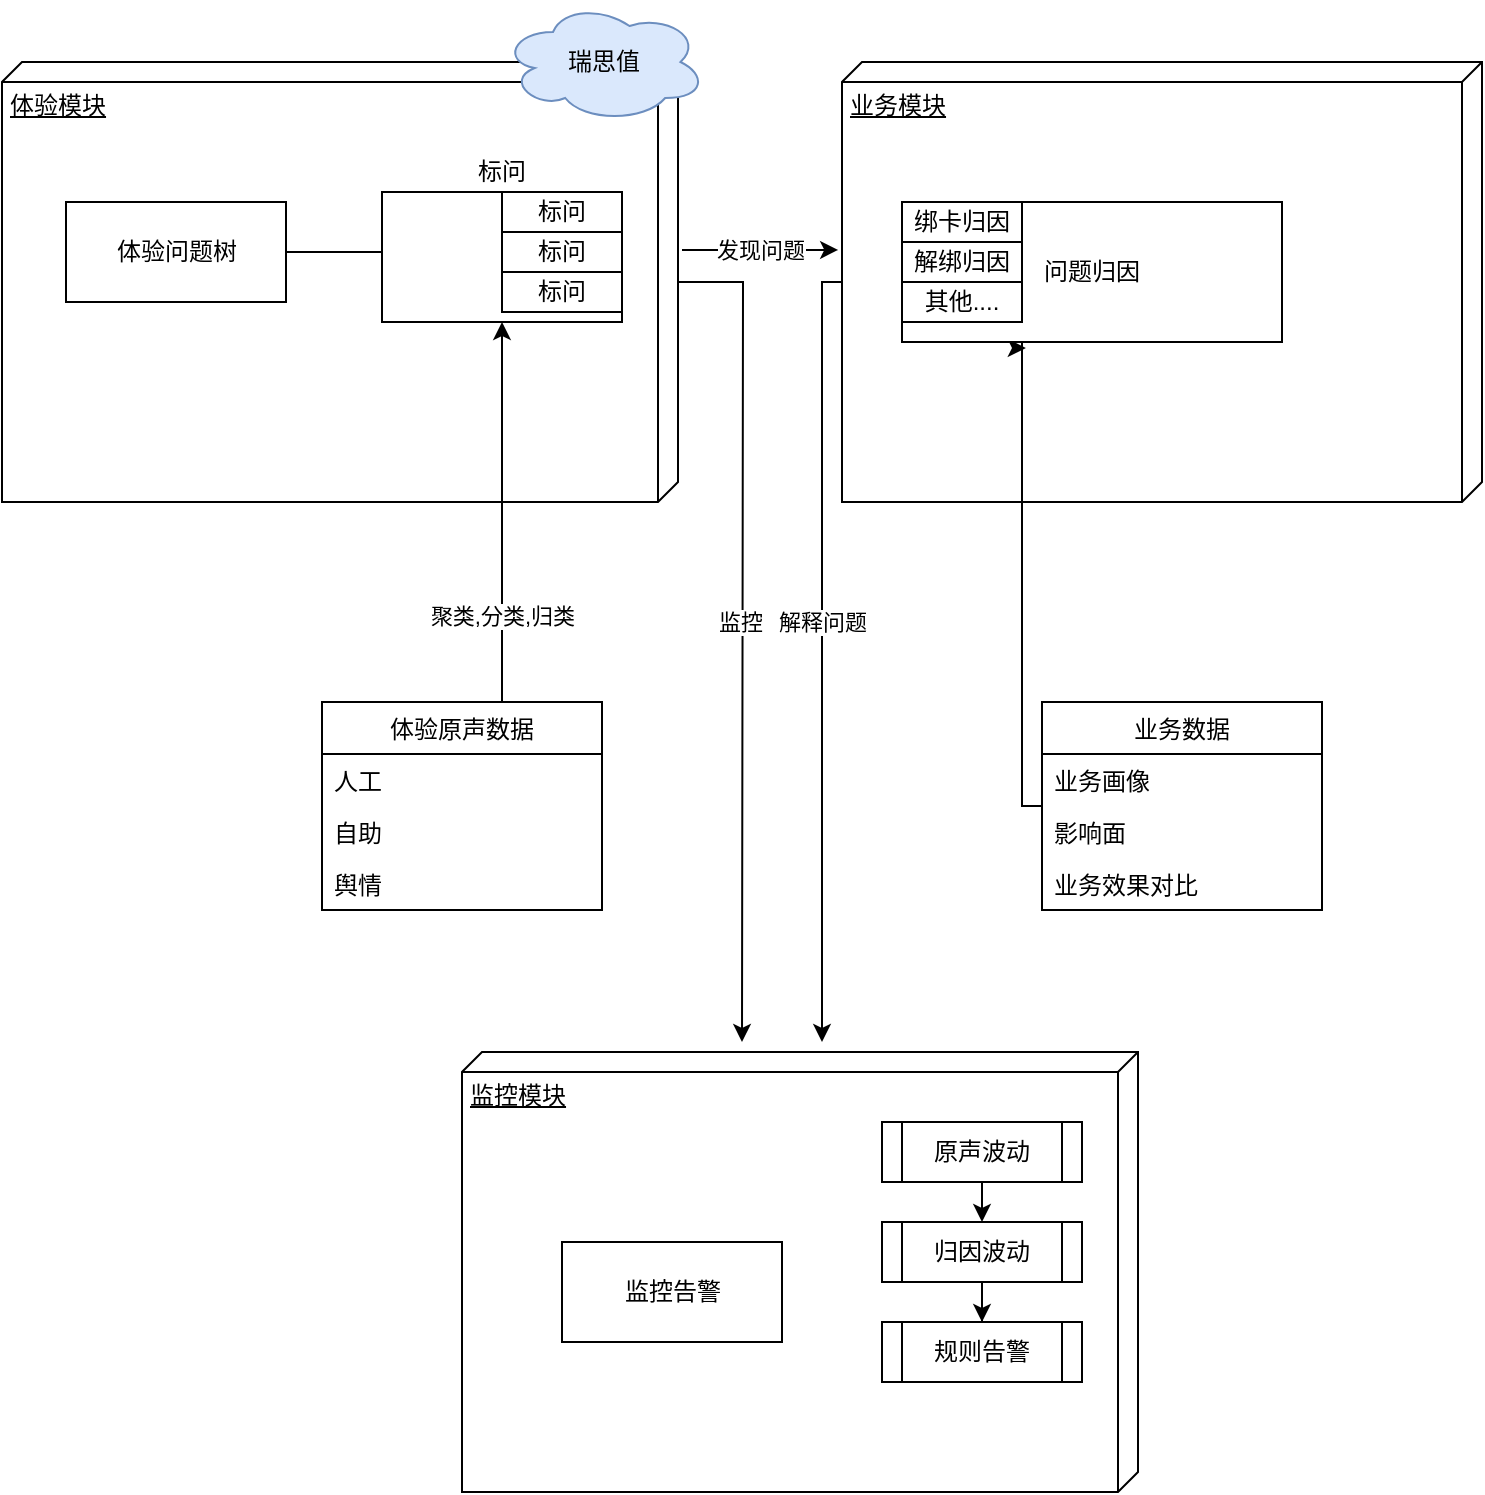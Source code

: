 <mxfile version="14.9.8" type="github">
  <diagram name="Page-1" id="5f0bae14-7c28-e335-631c-24af17079c00">
    <mxGraphModel dx="1554" dy="912" grid="1" gridSize="10" guides="1" tooltips="1" connect="1" arrows="1" fold="1" page="1" pageScale="1" pageWidth="1100" pageHeight="850" background="none" math="0" shadow="0">
      <root>
        <mxCell id="0" />
        <mxCell id="1" parent="0" />
        <mxCell id="YD3XtsnWeHTh5TW_9rF6-35" style="edgeStyle=orthogonalEdgeStyle;rounded=0;orthogonalLoop=1;jettySize=auto;html=1;" parent="1" source="39150e848f15840c-1" edge="1">
          <mxGeometry relative="1" as="geometry">
            <mxPoint x="490" y="560" as="targetPoint" />
          </mxGeometry>
        </mxCell>
        <mxCell id="YD3XtsnWeHTh5TW_9rF6-37" value="监控" style="edgeLabel;html=1;align=center;verticalAlign=middle;resizable=0;points=[];" parent="YD3XtsnWeHTh5TW_9rF6-35" vertex="1" connectable="0">
          <mxGeometry x="-0.019" y="-2" relative="1" as="geometry">
            <mxPoint as="offset" />
          </mxGeometry>
        </mxCell>
        <mxCell id="39150e848f15840c-1" value="体验模块" style="verticalAlign=top;align=left;spacingTop=8;spacingLeft=2;spacingRight=12;shape=cube;size=10;direction=south;fontStyle=4;html=1;rounded=0;shadow=0;comic=0;labelBackgroundColor=none;strokeWidth=1;fontFamily=Verdana;fontSize=12" parent="1" vertex="1">
          <mxGeometry x="120" y="70" width="338" height="220" as="geometry" />
        </mxCell>
        <mxCell id="YD3XtsnWeHTh5TW_9rF6-32" style="edgeStyle=orthogonalEdgeStyle;rounded=0;orthogonalLoop=1;jettySize=auto;html=1;exitX=0.595;exitY=0.997;exitDx=0;exitDy=0;exitPerimeter=0;" parent="1" source="39150e848f15840c-2" edge="1">
          <mxGeometry relative="1" as="geometry">
            <mxPoint x="535" y="200" as="sourcePoint" />
            <mxPoint x="530" y="560" as="targetPoint" />
            <Array as="points">
              <mxPoint x="541" y="180" />
              <mxPoint x="530" y="180" />
            </Array>
          </mxGeometry>
        </mxCell>
        <mxCell id="YD3XtsnWeHTh5TW_9rF6-34" value="解释问题" style="edgeLabel;html=1;align=center;verticalAlign=middle;resizable=0;points=[];" parent="YD3XtsnWeHTh5TW_9rF6-32" vertex="1" connectable="0">
          <mxGeometry x="-0.16" relative="1" as="geometry">
            <mxPoint y="29" as="offset" />
          </mxGeometry>
        </mxCell>
        <mxCell id="39150e848f15840c-2" value="业务模块&lt;br&gt;" style="verticalAlign=top;align=left;spacingTop=8;spacingLeft=2;spacingRight=12;shape=cube;size=10;direction=south;fontStyle=4;html=1;rounded=0;shadow=0;comic=0;labelBackgroundColor=none;strokeWidth=1;fontFamily=Verdana;fontSize=12" parent="1" vertex="1">
          <mxGeometry x="540" y="70" width="320" height="220" as="geometry" />
        </mxCell>
        <mxCell id="YD3XtsnWeHTh5TW_9rF6-1" style="edgeStyle=orthogonalEdgeStyle;rounded=0;orthogonalLoop=1;jettySize=auto;html=1;exitX=1;exitY=0.5;exitDx=0;exitDy=0;entryX=0.15;entryY=0.5;entryDx=0;entryDy=0;entryPerimeter=0;" parent="1" source="39150e848f15840c-4" edge="1">
          <mxGeometry relative="1" as="geometry">
            <mxPoint x="328" y="165" as="targetPoint" />
          </mxGeometry>
        </mxCell>
        <mxCell id="39150e848f15840c-4" value="体验问题树" style="html=1;rounded=0;shadow=0;comic=0;labelBackgroundColor=none;strokeWidth=1;fontFamily=Verdana;fontSize=12;align=center;" parent="1" vertex="1">
          <mxGeometry x="152" y="140" width="110" height="50" as="geometry" />
        </mxCell>
        <mxCell id="39150e848f15840c-13" style="edgeStyle=elbowEdgeStyle;rounded=0;html=1;labelBackgroundColor=none;startArrow=none;startFill=0;startSize=8;endArrow=none;endFill=0;endSize=16;fontFamily=Verdana;fontSize=12;" parent="1" edge="1">
          <mxGeometry relative="1" as="geometry">
            <mxPoint x="630" y="230" as="sourcePoint" />
            <mxPoint x="630" y="195" as="targetPoint" />
          </mxGeometry>
        </mxCell>
        <mxCell id="YD3XtsnWeHTh5TW_9rF6-2" value="" style="rounded=0;whiteSpace=wrap;html=1;" parent="1" vertex="1">
          <mxGeometry x="310" y="135" width="120" height="65" as="geometry" />
        </mxCell>
        <mxCell id="YD3XtsnWeHTh5TW_9rF6-3" value="标问" style="text;html=1;strokeColor=none;fillColor=none;align=center;verticalAlign=middle;whiteSpace=wrap;rounded=0;" parent="1" vertex="1">
          <mxGeometry x="350" y="115" width="40" height="20" as="geometry" />
        </mxCell>
        <mxCell id="YD3XtsnWeHTh5TW_9rF6-4" value="标问" style="rounded=0;whiteSpace=wrap;html=1;" parent="1" vertex="1">
          <mxGeometry x="370" y="135" width="60" height="20" as="geometry" />
        </mxCell>
        <mxCell id="YD3XtsnWeHTh5TW_9rF6-5" value="标问" style="rounded=0;whiteSpace=wrap;html=1;" parent="1" vertex="1">
          <mxGeometry x="370" y="155" width="60" height="20" as="geometry" />
        </mxCell>
        <mxCell id="YD3XtsnWeHTh5TW_9rF6-6" value="标问" style="rounded=0;whiteSpace=wrap;html=1;" parent="1" vertex="1">
          <mxGeometry x="370" y="175" width="60" height="20" as="geometry" />
        </mxCell>
        <mxCell id="YD3XtsnWeHTh5TW_9rF6-11" style="edgeStyle=orthogonalEdgeStyle;rounded=0;orthogonalLoop=1;jettySize=auto;html=1;entryX=0.5;entryY=1;entryDx=0;entryDy=0;" parent="1" source="YD3XtsnWeHTh5TW_9rF6-7" target="YD3XtsnWeHTh5TW_9rF6-2" edge="1">
          <mxGeometry relative="1" as="geometry">
            <Array as="points">
              <mxPoint x="370" y="310" />
              <mxPoint x="370" y="310" />
            </Array>
          </mxGeometry>
        </mxCell>
        <mxCell id="YD3XtsnWeHTh5TW_9rF6-26" value="聚类,分类,归类" style="edgeLabel;html=1;align=center;verticalAlign=middle;resizable=0;points=[];" parent="YD3XtsnWeHTh5TW_9rF6-11" vertex="1" connectable="0">
          <mxGeometry x="-0.333" y="3" relative="1" as="geometry">
            <mxPoint x="3" y="20" as="offset" />
          </mxGeometry>
        </mxCell>
        <mxCell id="YD3XtsnWeHTh5TW_9rF6-7" value="体验原声数据" style="swimlane;fontStyle=0;childLayout=stackLayout;horizontal=1;startSize=26;horizontalStack=0;resizeParent=1;resizeParentMax=0;resizeLast=0;collapsible=1;marginBottom=0;" parent="1" vertex="1">
          <mxGeometry x="280" y="390" width="140" height="104" as="geometry" />
        </mxCell>
        <mxCell id="YD3XtsnWeHTh5TW_9rF6-8" value="人工" style="text;strokeColor=none;fillColor=none;align=left;verticalAlign=top;spacingLeft=4;spacingRight=4;overflow=hidden;rotatable=0;points=[[0,0.5],[1,0.5]];portConstraint=eastwest;" parent="YD3XtsnWeHTh5TW_9rF6-7" vertex="1">
          <mxGeometry y="26" width="140" height="26" as="geometry" />
        </mxCell>
        <mxCell id="YD3XtsnWeHTh5TW_9rF6-9" value="自助" style="text;strokeColor=none;fillColor=none;align=left;verticalAlign=top;spacingLeft=4;spacingRight=4;overflow=hidden;rotatable=0;points=[[0,0.5],[1,0.5]];portConstraint=eastwest;" parent="YD3XtsnWeHTh5TW_9rF6-7" vertex="1">
          <mxGeometry y="52" width="140" height="26" as="geometry" />
        </mxCell>
        <mxCell id="YD3XtsnWeHTh5TW_9rF6-10" value="舆情" style="text;strokeColor=none;fillColor=none;align=left;verticalAlign=top;spacingLeft=4;spacingRight=4;overflow=hidden;rotatable=0;points=[[0,0.5],[1,0.5]];portConstraint=eastwest;" parent="YD3XtsnWeHTh5TW_9rF6-7" vertex="1">
          <mxGeometry y="78" width="140" height="26" as="geometry" />
        </mxCell>
        <mxCell id="YD3XtsnWeHTh5TW_9rF6-16" style="edgeStyle=orthogonalEdgeStyle;rounded=0;orthogonalLoop=1;jettySize=auto;html=1;entryX=0.326;entryY=1.043;entryDx=0;entryDy=0;entryPerimeter=0;" parent="1" source="YD3XtsnWeHTh5TW_9rF6-12" target="YD3XtsnWeHTh5TW_9rF6-21" edge="1">
          <mxGeometry relative="1" as="geometry">
            <mxPoint x="630" y="200" as="targetPoint" />
            <Array as="points">
              <mxPoint x="630" y="442" />
              <mxPoint x="630" y="213" />
            </Array>
          </mxGeometry>
        </mxCell>
        <mxCell id="YD3XtsnWeHTh5TW_9rF6-12" value="业务数据" style="swimlane;fontStyle=0;childLayout=stackLayout;horizontal=1;startSize=26;horizontalStack=0;resizeParent=1;resizeParentMax=0;resizeLast=0;collapsible=1;marginBottom=0;" parent="1" vertex="1">
          <mxGeometry x="640" y="390" width="140" height="104" as="geometry" />
        </mxCell>
        <mxCell id="YD3XtsnWeHTh5TW_9rF6-13" value="业务画像" style="text;strokeColor=none;fillColor=none;align=left;verticalAlign=top;spacingLeft=4;spacingRight=4;overflow=hidden;rotatable=0;points=[[0,0.5],[1,0.5]];portConstraint=eastwest;" parent="YD3XtsnWeHTh5TW_9rF6-12" vertex="1">
          <mxGeometry y="26" width="140" height="26" as="geometry" />
        </mxCell>
        <mxCell id="YD3XtsnWeHTh5TW_9rF6-14" value="影响面" style="text;strokeColor=none;fillColor=none;align=left;verticalAlign=top;spacingLeft=4;spacingRight=4;overflow=hidden;rotatable=0;points=[[0,0.5],[1,0.5]];portConstraint=eastwest;" parent="YD3XtsnWeHTh5TW_9rF6-12" vertex="1">
          <mxGeometry y="52" width="140" height="26" as="geometry" />
        </mxCell>
        <mxCell id="YD3XtsnWeHTh5TW_9rF6-15" value="业务效果对比" style="text;strokeColor=none;fillColor=none;align=left;verticalAlign=top;spacingLeft=4;spacingRight=4;overflow=hidden;rotatable=0;points=[[0,0.5],[1,0.5]];portConstraint=eastwest;" parent="YD3XtsnWeHTh5TW_9rF6-12" vertex="1">
          <mxGeometry y="78" width="140" height="26" as="geometry" />
        </mxCell>
        <mxCell id="YD3XtsnWeHTh5TW_9rF6-21" value="问题归因" style="rounded=0;whiteSpace=wrap;html=1;" parent="1" vertex="1">
          <mxGeometry x="570" y="140" width="190" height="70" as="geometry" />
        </mxCell>
        <mxCell id="YD3XtsnWeHTh5TW_9rF6-22" value="绑卡归因" style="rounded=0;whiteSpace=wrap;html=1;" parent="1" vertex="1">
          <mxGeometry x="570" y="140" width="60" height="20" as="geometry" />
        </mxCell>
        <mxCell id="YD3XtsnWeHTh5TW_9rF6-23" value="解绑归因" style="rounded=0;whiteSpace=wrap;html=1;" parent="1" vertex="1">
          <mxGeometry x="570" y="160" width="60" height="20" as="geometry" />
        </mxCell>
        <mxCell id="YD3XtsnWeHTh5TW_9rF6-24" value="其他...." style="rounded=0;whiteSpace=wrap;html=1;" parent="1" vertex="1">
          <mxGeometry x="570" y="180" width="60" height="20" as="geometry" />
        </mxCell>
        <mxCell id="YD3XtsnWeHTh5TW_9rF6-27" value="监控模块" style="verticalAlign=top;align=left;spacingTop=8;spacingLeft=2;spacingRight=12;shape=cube;size=10;direction=south;fontStyle=4;html=1;rounded=0;shadow=0;comic=0;labelBackgroundColor=none;strokeWidth=1;fontFamily=Verdana;fontSize=12" parent="1" vertex="1">
          <mxGeometry x="350" y="565" width="338" height="220" as="geometry" />
        </mxCell>
        <mxCell id="YD3XtsnWeHTh5TW_9rF6-30" value="监控告警" style="html=1;rounded=0;shadow=0;comic=0;labelBackgroundColor=none;strokeWidth=1;fontFamily=Verdana;fontSize=12;align=center;" parent="1" vertex="1">
          <mxGeometry x="400" y="660" width="110" height="50" as="geometry" />
        </mxCell>
        <mxCell id="YD3XtsnWeHTh5TW_9rF6-40" value="瑞思值" style="ellipse;shape=cloud;whiteSpace=wrap;html=1;fillColor=#dae8fc;strokeColor=#6c8ebf;" parent="1" vertex="1">
          <mxGeometry x="370" y="40" width="102" height="60" as="geometry" />
        </mxCell>
        <mxCell id="YD3XtsnWeHTh5TW_9rF6-44" style="edgeStyle=orthogonalEdgeStyle;rounded=0;orthogonalLoop=1;jettySize=auto;html=1;exitX=0.5;exitY=1;exitDx=0;exitDy=0;entryX=0.5;entryY=0;entryDx=0;entryDy=0;" parent="1" source="YD3XtsnWeHTh5TW_9rF6-42" target="YD3XtsnWeHTh5TW_9rF6-43" edge="1">
          <mxGeometry relative="1" as="geometry" />
        </mxCell>
        <mxCell id="YD3XtsnWeHTh5TW_9rF6-42" value="原声波动" style="shape=process;whiteSpace=wrap;html=1;backgroundOutline=1;" parent="1" vertex="1">
          <mxGeometry x="560" y="600" width="100" height="30" as="geometry" />
        </mxCell>
        <mxCell id="YD3XtsnWeHTh5TW_9rF6-46" style="edgeStyle=orthogonalEdgeStyle;rounded=0;orthogonalLoop=1;jettySize=auto;html=1;entryX=0.5;entryY=0;entryDx=0;entryDy=0;" parent="1" source="YD3XtsnWeHTh5TW_9rF6-43" target="YD3XtsnWeHTh5TW_9rF6-45" edge="1">
          <mxGeometry relative="1" as="geometry" />
        </mxCell>
        <mxCell id="YD3XtsnWeHTh5TW_9rF6-43" value="归因波动" style="shape=process;whiteSpace=wrap;html=1;backgroundOutline=1;" parent="1" vertex="1">
          <mxGeometry x="560" y="650" width="100" height="30" as="geometry" />
        </mxCell>
        <mxCell id="YD3XtsnWeHTh5TW_9rF6-45" value="规则告警" style="shape=process;whiteSpace=wrap;html=1;backgroundOutline=1;" parent="1" vertex="1">
          <mxGeometry x="560" y="700" width="100" height="30" as="geometry" />
        </mxCell>
        <mxCell id="GOI_WQDpfGzjWvAZfI6D-4" value="发现问题" style="endArrow=classic;html=1;entryX=0.427;entryY=1.006;entryDx=0;entryDy=0;entryPerimeter=0;" edge="1" parent="1" target="39150e848f15840c-2">
          <mxGeometry width="50" height="50" relative="1" as="geometry">
            <mxPoint x="460" y="164" as="sourcePoint" />
            <mxPoint x="160" y="430" as="targetPoint" />
          </mxGeometry>
        </mxCell>
      </root>
    </mxGraphModel>
  </diagram>
</mxfile>
